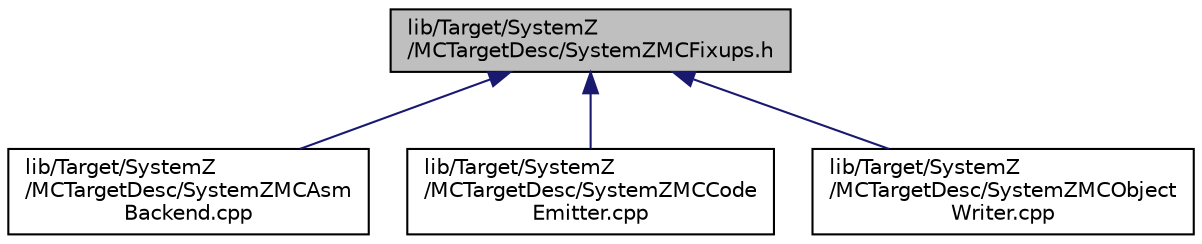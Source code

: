 digraph "lib/Target/SystemZ/MCTargetDesc/SystemZMCFixups.h"
{
 // LATEX_PDF_SIZE
  bgcolor="transparent";
  edge [fontname="Helvetica",fontsize="10",labelfontname="Helvetica",labelfontsize="10"];
  node [fontname="Helvetica",fontsize="10",shape=record];
  Node1 [label="lib/Target/SystemZ\l/MCTargetDesc/SystemZMCFixups.h",height=0.2,width=0.4,color="black", fillcolor="grey75", style="filled", fontcolor="black",tooltip=" "];
  Node1 -> Node2 [dir="back",color="midnightblue",fontsize="10",style="solid",fontname="Helvetica"];
  Node2 [label="lib/Target/SystemZ\l/MCTargetDesc/SystemZMCAsm\lBackend.cpp",height=0.2,width=0.4,color="black",URL="$SystemZMCAsmBackend_8cpp.html",tooltip=" "];
  Node1 -> Node3 [dir="back",color="midnightblue",fontsize="10",style="solid",fontname="Helvetica"];
  Node3 [label="lib/Target/SystemZ\l/MCTargetDesc/SystemZMCCode\lEmitter.cpp",height=0.2,width=0.4,color="black",URL="$SystemZMCCodeEmitter_8cpp.html",tooltip=" "];
  Node1 -> Node4 [dir="back",color="midnightblue",fontsize="10",style="solid",fontname="Helvetica"];
  Node4 [label="lib/Target/SystemZ\l/MCTargetDesc/SystemZMCObject\lWriter.cpp",height=0.2,width=0.4,color="black",URL="$SystemZMCObjectWriter_8cpp.html",tooltip=" "];
}
